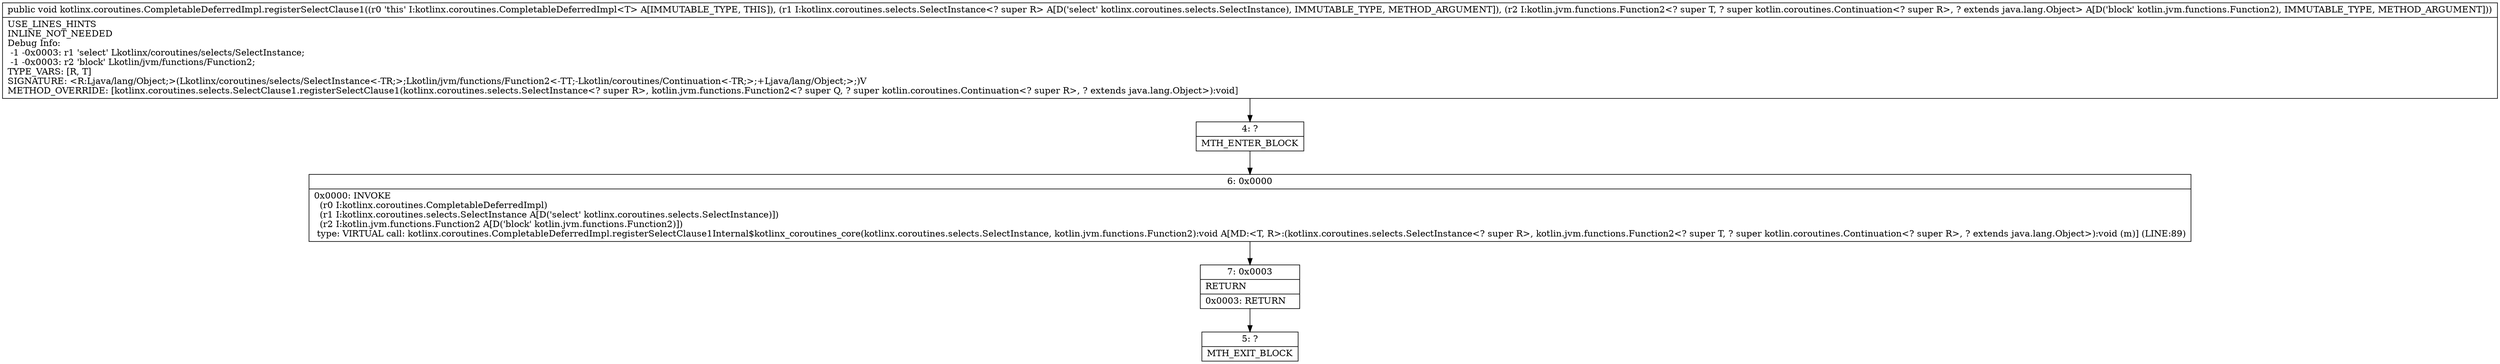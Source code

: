 digraph "CFG forkotlinx.coroutines.CompletableDeferredImpl.registerSelectClause1(Lkotlinx\/coroutines\/selects\/SelectInstance;Lkotlin\/jvm\/functions\/Function2;)V" {
Node_4 [shape=record,label="{4\:\ ?|MTH_ENTER_BLOCK\l}"];
Node_6 [shape=record,label="{6\:\ 0x0000|0x0000: INVOKE  \l  (r0 I:kotlinx.coroutines.CompletableDeferredImpl)\l  (r1 I:kotlinx.coroutines.selects.SelectInstance A[D('select' kotlinx.coroutines.selects.SelectInstance)])\l  (r2 I:kotlin.jvm.functions.Function2 A[D('block' kotlin.jvm.functions.Function2)])\l type: VIRTUAL call: kotlinx.coroutines.CompletableDeferredImpl.registerSelectClause1Internal$kotlinx_coroutines_core(kotlinx.coroutines.selects.SelectInstance, kotlin.jvm.functions.Function2):void A[MD:\<T, R\>:(kotlinx.coroutines.selects.SelectInstance\<? super R\>, kotlin.jvm.functions.Function2\<? super T, ? super kotlin.coroutines.Continuation\<? super R\>, ? extends java.lang.Object\>):void (m)] (LINE:89)\l}"];
Node_7 [shape=record,label="{7\:\ 0x0003|RETURN\l|0x0003: RETURN   \l}"];
Node_5 [shape=record,label="{5\:\ ?|MTH_EXIT_BLOCK\l}"];
MethodNode[shape=record,label="{public void kotlinx.coroutines.CompletableDeferredImpl.registerSelectClause1((r0 'this' I:kotlinx.coroutines.CompletableDeferredImpl\<T\> A[IMMUTABLE_TYPE, THIS]), (r1 I:kotlinx.coroutines.selects.SelectInstance\<? super R\> A[D('select' kotlinx.coroutines.selects.SelectInstance), IMMUTABLE_TYPE, METHOD_ARGUMENT]), (r2 I:kotlin.jvm.functions.Function2\<? super T, ? super kotlin.coroutines.Continuation\<? super R\>, ? extends java.lang.Object\> A[D('block' kotlin.jvm.functions.Function2), IMMUTABLE_TYPE, METHOD_ARGUMENT]))  | USE_LINES_HINTS\lINLINE_NOT_NEEDED\lDebug Info:\l  \-1 \-0x0003: r1 'select' Lkotlinx\/coroutines\/selects\/SelectInstance;\l  \-1 \-0x0003: r2 'block' Lkotlin\/jvm\/functions\/Function2;\lTYPE_VARS: [R, T]\lSIGNATURE: \<R:Ljava\/lang\/Object;\>(Lkotlinx\/coroutines\/selects\/SelectInstance\<\-TR;\>;Lkotlin\/jvm\/functions\/Function2\<\-TT;\-Lkotlin\/coroutines\/Continuation\<\-TR;\>;+Ljava\/lang\/Object;\>;)V\lMETHOD_OVERRIDE: [kotlinx.coroutines.selects.SelectClause1.registerSelectClause1(kotlinx.coroutines.selects.SelectInstance\<? super R\>, kotlin.jvm.functions.Function2\<? super Q, ? super kotlin.coroutines.Continuation\<? super R\>, ? extends java.lang.Object\>):void]\l}"];
MethodNode -> Node_4;Node_4 -> Node_6;
Node_6 -> Node_7;
Node_7 -> Node_5;
}


